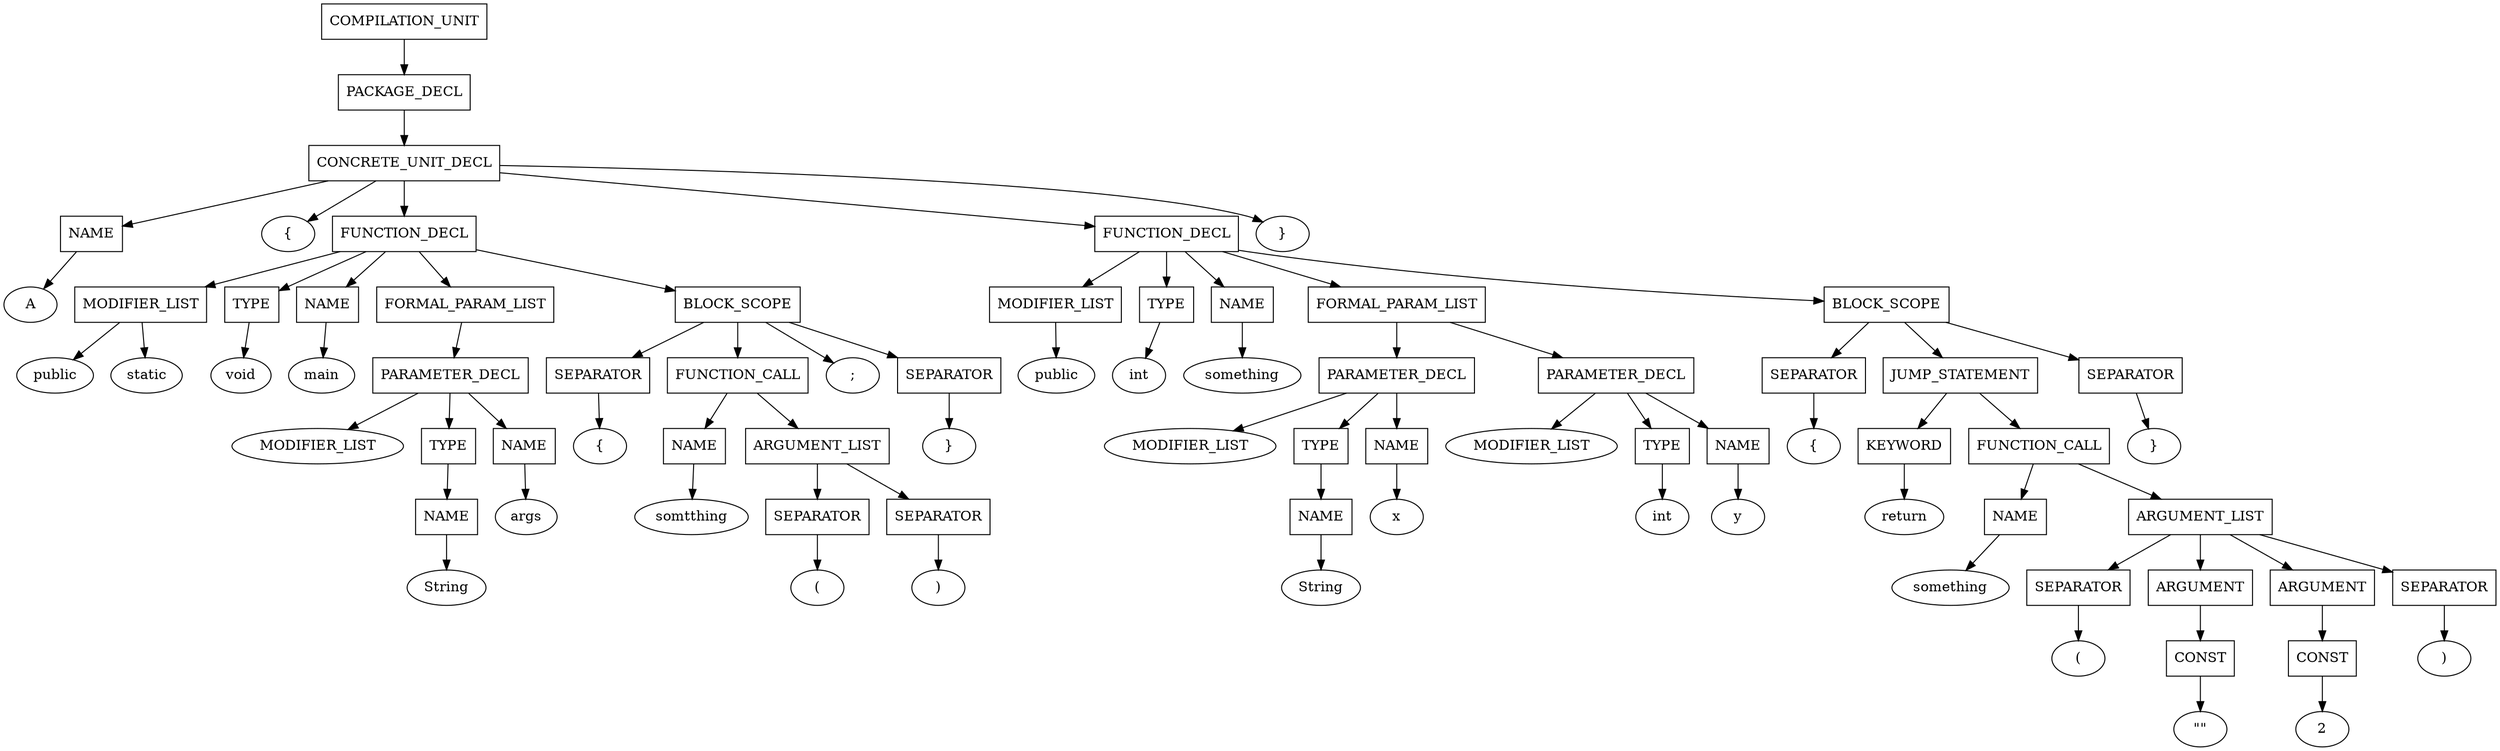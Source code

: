 digraph G {
	splines="TRUE";
	n_0 [label="COMPILATION_UNIT", shape="rectangle"]
	n_0 -> n_1
	n_1 [label="PACKAGE_DECL", shape="rectangle"]
	n_1 -> n_2
	n_2 [label="CONCRETE_UNIT_DECL", shape="rectangle"]
	n_2 -> n_3
	n_3 [label="NAME", shape="rectangle"]
	n_3 -> n_8
	n_8 [label="A", shape="ellipse"]
	n_2 -> n_4
	n_4 [label="{", shape="ellipse"]
	n_2 -> n_5
	n_5 [label="FUNCTION_DECL", shape="rectangle"]
	n_5 -> n_9
	n_9 [label="MODIFIER_LIST", shape="rectangle"]
	n_9 -> n_19
	n_19 [label="public", shape="ellipse"]
	n_9 -> n_20
	n_20 [label="static", shape="ellipse"]
	n_5 -> n_10
	n_10 [label="TYPE", shape="rectangle"]
	n_10 -> n_21
	n_21 [label="void", shape="ellipse"]
	n_5 -> n_11
	n_11 [label="NAME", shape="rectangle"]
	n_11 -> n_22
	n_22 [label="main", shape="ellipse"]
	n_5 -> n_12
	n_12 [label="FORMAL_PARAM_LIST", shape="rectangle"]
	n_12 -> n_23
	n_23 [label="PARAMETER_DECL", shape="rectangle"]
	n_23 -> n_36
	n_36 [label="MODIFIER_LIST", shape="ellipse"]
	n_23 -> n_37
	n_37 [label="TYPE", shape="rectangle"]
	n_37 -> n_53
	n_53 [label="NAME", shape="rectangle"]
	n_53 -> n_65
	n_65 [label="String", shape="ellipse"]
	n_23 -> n_38
	n_38 [label="NAME", shape="rectangle"]
	n_38 -> n_54
	n_54 [label="args", shape="ellipse"]
	n_5 -> n_13
	n_13 [label="BLOCK_SCOPE", shape="rectangle"]
	n_13 -> n_24
	n_24 [label="SEPARATOR", shape="rectangle"]
	n_24 -> n_39
	n_39 [label="{", shape="ellipse"]
	n_13 -> n_25
	n_25 [label="FUNCTION_CALL", shape="rectangle"]
	n_25 -> n_40
	n_40 [label="NAME", shape="rectangle"]
	n_40 -> n_55
	n_55 [label="somtthing", shape="ellipse"]
	n_25 -> n_41
	n_41 [label="ARGUMENT_LIST", shape="rectangle"]
	n_41 -> n_56
	n_56 [label="SEPARATOR", shape="rectangle"]
	n_56 -> n_66
	n_66 [label="(", shape="ellipse"]
	n_41 -> n_57
	n_57 [label="SEPARATOR", shape="rectangle"]
	n_57 -> n_67
	n_67 [label=")", shape="ellipse"]
	n_13 -> n_26
	n_26 [label=";", shape="ellipse"]
	n_13 -> n_27
	n_27 [label="SEPARATOR", shape="rectangle"]
	n_27 -> n_42
	n_42 [label="}", shape="ellipse"]
	n_2 -> n_6
	n_6 [label="FUNCTION_DECL", shape="rectangle"]
	n_6 -> n_14
	n_14 [label="MODIFIER_LIST", shape="rectangle"]
	n_14 -> n_28
	n_28 [label="public", shape="ellipse"]
	n_6 -> n_15
	n_15 [label="TYPE", shape="rectangle"]
	n_15 -> n_29
	n_29 [label="int", shape="ellipse"]
	n_6 -> n_16
	n_16 [label="NAME", shape="rectangle"]
	n_16 -> n_30
	n_30 [label="something", shape="ellipse"]
	n_6 -> n_17
	n_17 [label="FORMAL_PARAM_LIST", shape="rectangle"]
	n_17 -> n_31
	n_31 [label="PARAMETER_DECL", shape="rectangle"]
	n_31 -> n_43
	n_43 [label="MODIFIER_LIST", shape="ellipse"]
	n_31 -> n_44
	n_44 [label="TYPE", shape="rectangle"]
	n_44 -> n_58
	n_58 [label="NAME", shape="rectangle"]
	n_58 -> n_68
	n_68 [label="String", shape="ellipse"]
	n_31 -> n_45
	n_45 [label="NAME", shape="rectangle"]
	n_45 -> n_59
	n_59 [label="x", shape="ellipse"]
	n_17 -> n_32
	n_32 [label="PARAMETER_DECL", shape="rectangle"]
	n_32 -> n_46
	n_46 [label="MODIFIER_LIST", shape="ellipse"]
	n_32 -> n_47
	n_47 [label="TYPE", shape="rectangle"]
	n_47 -> n_60
	n_60 [label="int", shape="ellipse"]
	n_32 -> n_48
	n_48 [label="NAME", shape="rectangle"]
	n_48 -> n_61
	n_61 [label="y", shape="ellipse"]
	n_6 -> n_18
	n_18 [label="BLOCK_SCOPE", shape="rectangle"]
	n_18 -> n_33
	n_33 [label="SEPARATOR", shape="rectangle"]
	n_33 -> n_49
	n_49 [label="{", shape="ellipse"]
	n_18 -> n_34
	n_34 [label="JUMP_STATEMENT", shape="rectangle"]
	n_34 -> n_50
	n_50 [label="KEYWORD", shape="rectangle"]
	n_50 -> n_62
	n_62 [label="return", shape="ellipse"]
	n_34 -> n_51
	n_51 [label="FUNCTION_CALL", shape="rectangle"]
	n_51 -> n_63
	n_63 [label="NAME", shape="rectangle"]
	n_63 -> n_69
	n_69 [label="something", shape="ellipse"]
	n_51 -> n_64
	n_64 [label="ARGUMENT_LIST", shape="rectangle"]
	n_64 -> n_70
	n_70 [label="SEPARATOR", shape="rectangle"]
	n_70 -> n_74
	n_74 [label="(", shape="ellipse"]
	n_64 -> n_71
	n_71 [label="ARGUMENT", shape="rectangle"]
	n_71 -> n_75
	n_75 [label="CONST", shape="rectangle"]
	n_75 -> n_78
	n_78 [label="\"\"", shape="ellipse"]
	n_64 -> n_72
	n_72 [label="ARGUMENT", shape="rectangle"]
	n_72 -> n_76
	n_76 [label="CONST", shape="rectangle"]
	n_76 -> n_79
	n_79 [label="2", shape="ellipse"]
	n_64 -> n_73
	n_73 [label="SEPARATOR", shape="rectangle"]
	n_73 -> n_77
	n_77 [label=")", shape="ellipse"]
	n_18 -> n_35
	n_35 [label="SEPARATOR", shape="rectangle"]
	n_35 -> n_52
	n_52 [label="}", shape="ellipse"]
	n_2 -> n_7
	n_7 [label="}", shape="ellipse"]
}